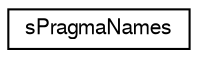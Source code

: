 digraph "Graphical Class Hierarchy"
{
  edge [fontname="FreeSans",fontsize="10",labelfontname="FreeSans",labelfontsize="10"];
  node [fontname="FreeSans",fontsize="10",shape=record];
  rankdir="LR";
  Node0 [label="sPragmaNames",height=0.2,width=0.4,color="black", fillcolor="white", style="filled",URL="$structsPragmaNames.html"];
}
